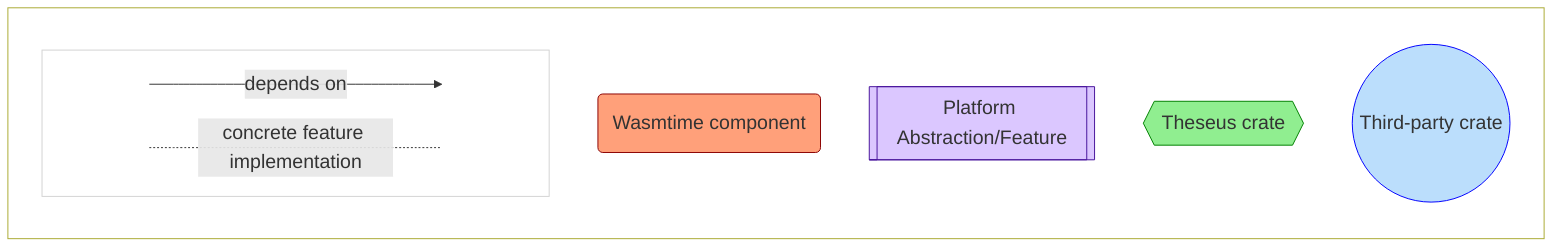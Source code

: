 %%{ init : { "theme" : "default", "themeVariables": { "fontSize": "20px" }, "flowchart" : { "curve" : "basis" }}}%%
%%  

flowchart TB;

    %%%% wasmtime party node format
    classDef Wasmtime fill:lightsalmon,stroke:darkred
    class wasmtime,jit,runtime,environ,types,parser Wasmtime;

    %%%% third party node format
    classDef ThirdParty fill:#bbdefc,stroke:blue
    class libc,region,backtrace,rand,serde,object ThirdParty;

    %%%% theseus node format
    classDef Theseus fill:lightgreen,stroke:green
    class heap,mapped_pages,unwinder,external_unwind_info,exception_handler,task,thread_local,theseus_fs Theseus;

    %%%% features node format
    classDef Features fill:#dbc7ff,stroke:#47139c
    class memory,unwinding,symbolication,stack_trace,signals,serialization,object_file,tls,file,multitasking,randomness Features;

    subgraph legend [ ]
        direction TB
        zero("Wasmtime component")
        one[[Platform Abstraction/Feature]]
        two{{Theseus crate}}
        three(("Third-party crate"))

        subgraph arrows [ ]
            direction LR
            start1[ ] -->|depends on| stop1[ ]
            start2[ ] -.-|concrete feature implementation| stop2[ ]
            style start1 height:0px;
            style stop1 height:0px;
            style start2 height:0px;
            style stop2 height:0px; 
        end
        style arrows fill:white,stroke:lightgray

        class zero Wasmtime;
        class one Features;
        class two Theseus;
        class three ThirdParty;
    end
    style legend fill:white